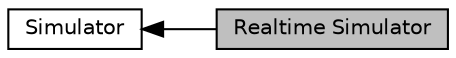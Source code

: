 digraph "Realtime Simulator"
{
  edge [fontname="Helvetica",fontsize="10",labelfontname="Helvetica",labelfontsize="10"];
  node [fontname="Helvetica",fontsize="10",shape=record];
  rankdir=LR;
  Node1 [label="Simulator",height=0.2,width=0.4,color="black", fillcolor="white", style="filled",URL="$d4/d8b/group__simulator.html",tooltip="Control the virtual time and the execution of simulation events. "];
  Node0 [label="Realtime Simulator",height=0.2,width=0.4,color="black", fillcolor="grey75", style="filled", fontcolor="black"];
  Node1->Node0 [shape=plaintext, dir="back", style="solid"];
}
